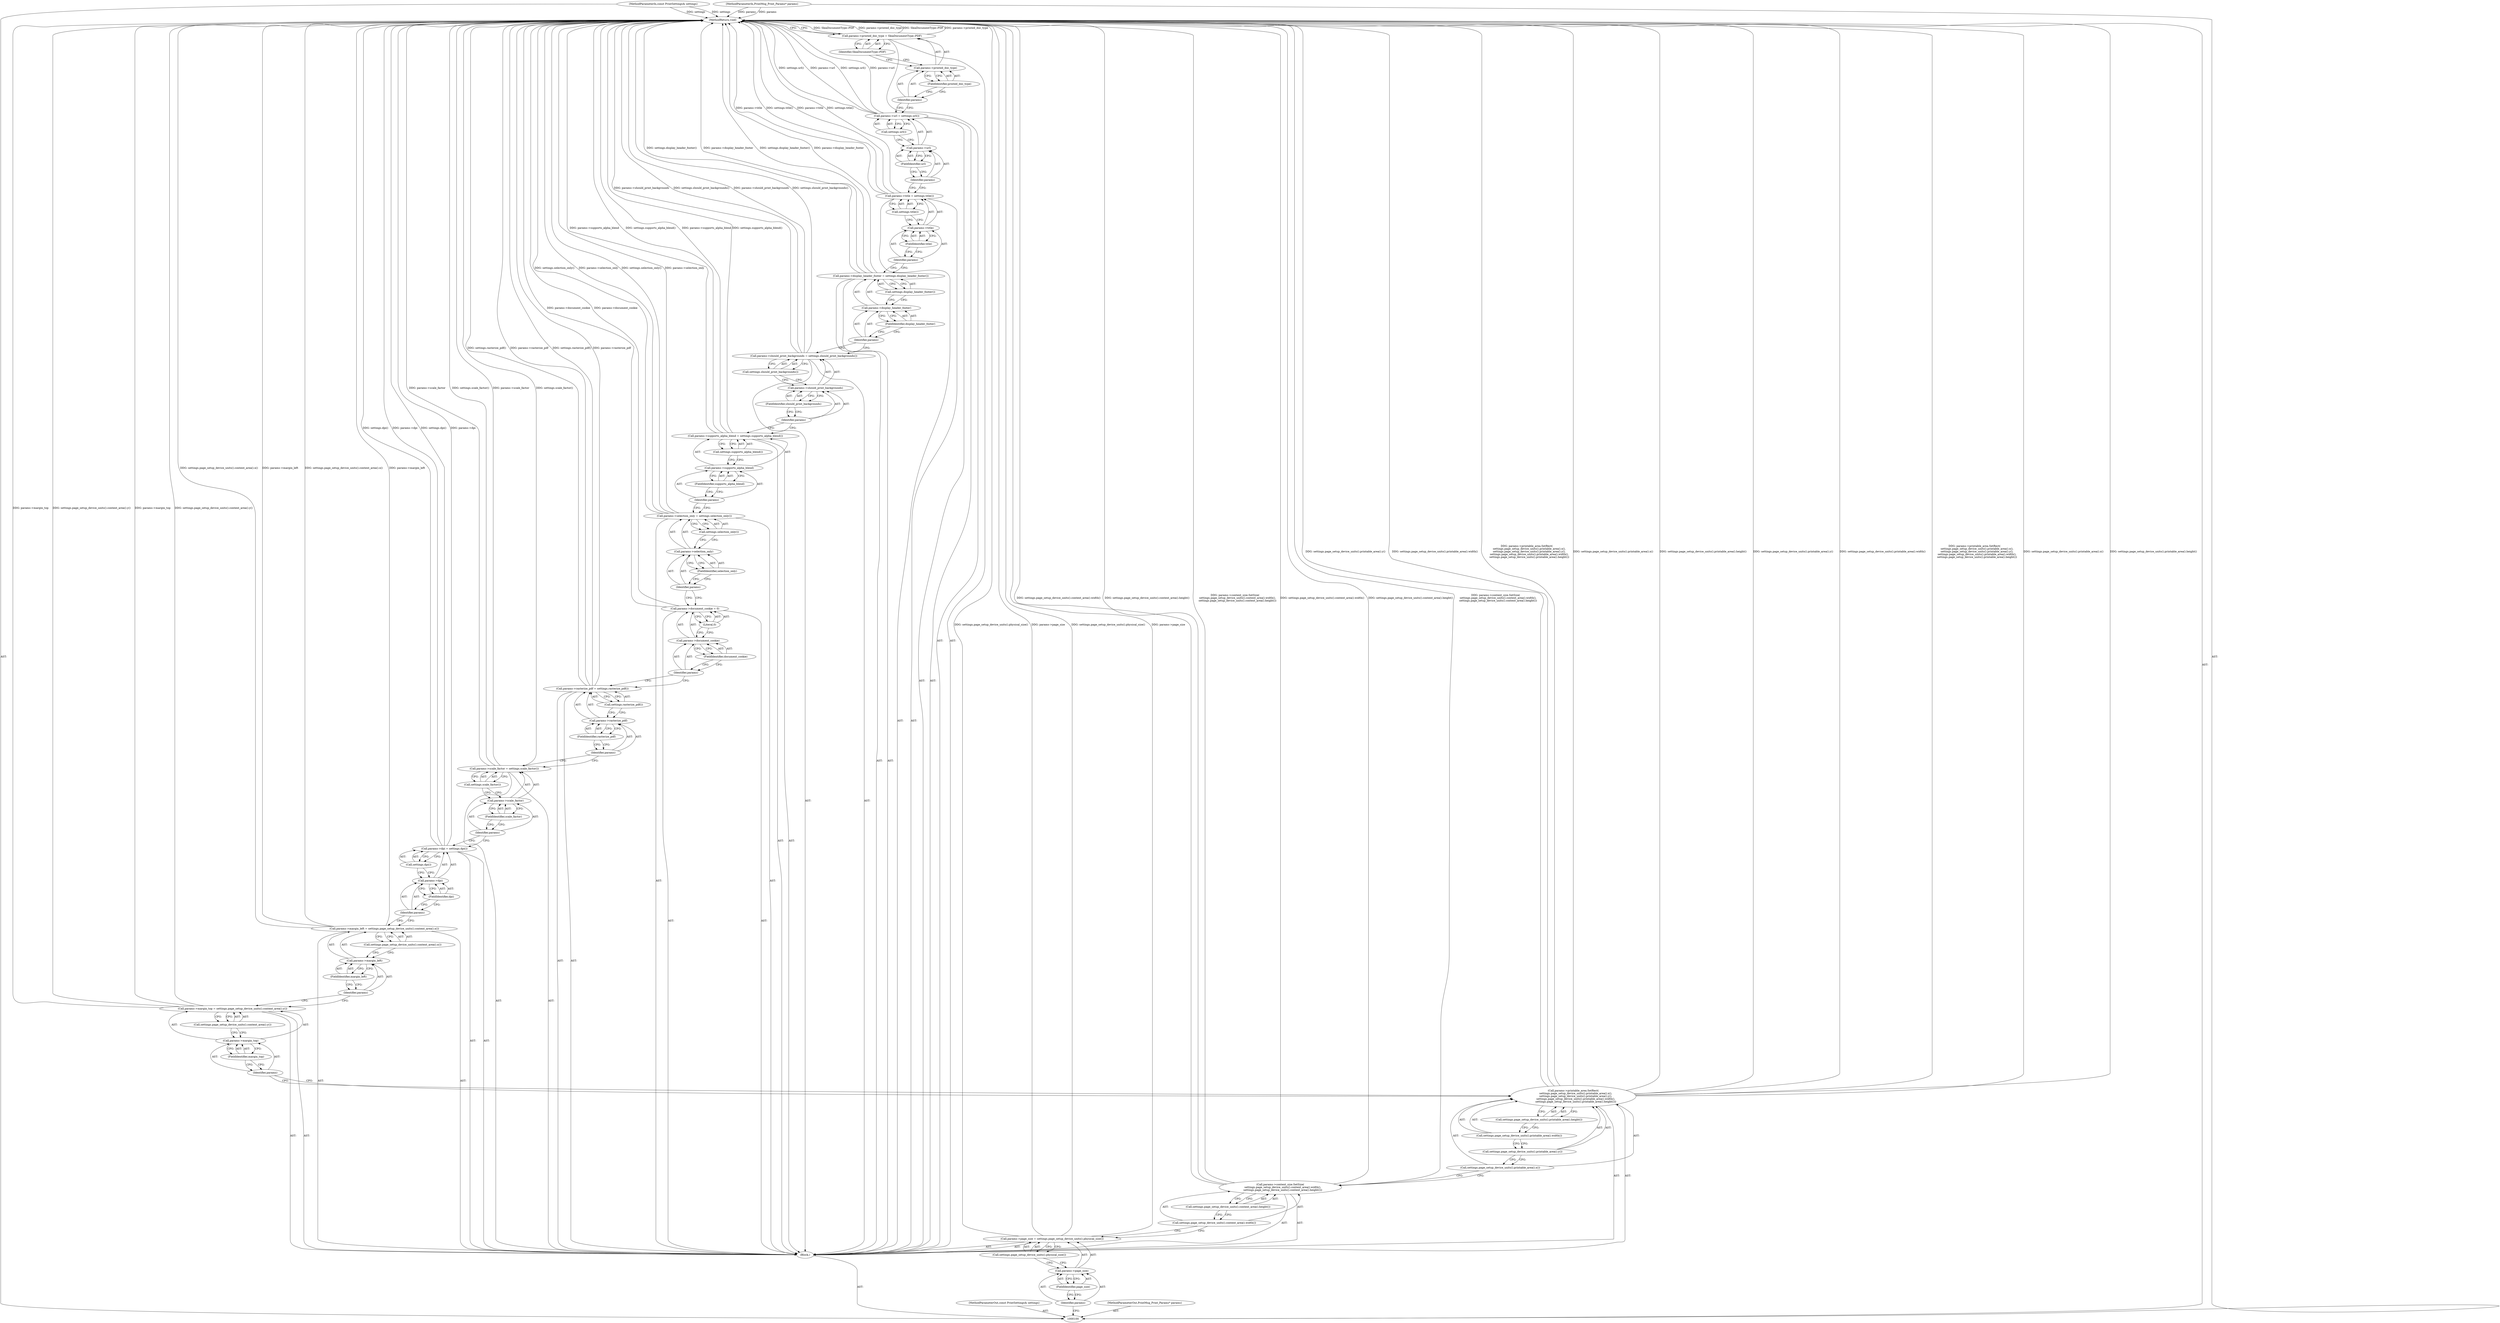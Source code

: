 digraph "1_Chrome_9c391ac04f9ac478c8b0e43b359c2b43a6c892ab_7" {
"1000182" [label="(MethodReturn,void)"];
"1000101" [label="(MethodParameterIn,const PrintSettings& settings)"];
"1000265" [label="(MethodParameterOut,const PrintSettings& settings)"];
"1000115" [label="(Call,settings.page_setup_device_units().printable_area().width())"];
"1000116" [label="(Call,settings.page_setup_device_units().printable_area().height())"];
"1000120" [label="(FieldIdentifier,margin_top)"];
"1000117" [label="(Call,params->margin_top = settings.page_setup_device_units().content_area().y())"];
"1000118" [label="(Call,params->margin_top)"];
"1000119" [label="(Identifier,params)"];
"1000121" [label="(Call,settings.page_setup_device_units().content_area().y())"];
"1000125" [label="(FieldIdentifier,margin_left)"];
"1000122" [label="(Call,params->margin_left = settings.page_setup_device_units().content_area().x())"];
"1000123" [label="(Call,params->margin_left)"];
"1000124" [label="(Identifier,params)"];
"1000126" [label="(Call,settings.page_setup_device_units().content_area().x())"];
"1000130" [label="(FieldIdentifier,dpi)"];
"1000131" [label="(Call,settings.dpi())"];
"1000127" [label="(Call,params->dpi = settings.dpi())"];
"1000128" [label="(Call,params->dpi)"];
"1000129" [label="(Identifier,params)"];
"1000135" [label="(FieldIdentifier,scale_factor)"];
"1000132" [label="(Call,params->scale_factor = settings.scale_factor())"];
"1000133" [label="(Call,params->scale_factor)"];
"1000134" [label="(Identifier,params)"];
"1000136" [label="(Call,settings.scale_factor())"];
"1000140" [label="(FieldIdentifier,rasterize_pdf)"];
"1000137" [label="(Call,params->rasterize_pdf = settings.rasterize_pdf())"];
"1000138" [label="(Call,params->rasterize_pdf)"];
"1000139" [label="(Identifier,params)"];
"1000141" [label="(Call,settings.rasterize_pdf())"];
"1000145" [label="(FieldIdentifier,document_cookie)"];
"1000142" [label="(Call,params->document_cookie = 0)"];
"1000143" [label="(Call,params->document_cookie)"];
"1000144" [label="(Identifier,params)"];
"1000146" [label="(Literal,0)"];
"1000150" [label="(FieldIdentifier,selection_only)"];
"1000147" [label="(Call,params->selection_only = settings.selection_only())"];
"1000148" [label="(Call,params->selection_only)"];
"1000149" [label="(Identifier,params)"];
"1000151" [label="(Call,settings.selection_only())"];
"1000155" [label="(FieldIdentifier,supports_alpha_blend)"];
"1000152" [label="(Call,params->supports_alpha_blend = settings.supports_alpha_blend())"];
"1000153" [label="(Call,params->supports_alpha_blend)"];
"1000154" [label="(Identifier,params)"];
"1000156" [label="(Call,settings.supports_alpha_blend())"];
"1000102" [label="(MethodParameterIn,PrintMsg_Print_Params* params)"];
"1000266" [label="(MethodParameterOut,PrintMsg_Print_Params* params)"];
"1000103" [label="(Block,)"];
"1000160" [label="(FieldIdentifier,should_print_backgrounds)"];
"1000157" [label="(Call,params->should_print_backgrounds = settings.should_print_backgrounds())"];
"1000158" [label="(Call,params->should_print_backgrounds)"];
"1000159" [label="(Identifier,params)"];
"1000161" [label="(Call,settings.should_print_backgrounds())"];
"1000165" [label="(FieldIdentifier,display_header_footer)"];
"1000162" [label="(Call,params->display_header_footer = settings.display_header_footer())"];
"1000163" [label="(Call,params->display_header_footer)"];
"1000164" [label="(Identifier,params)"];
"1000166" [label="(Call,settings.display_header_footer())"];
"1000170" [label="(FieldIdentifier,title)"];
"1000171" [label="(Call,settings.title())"];
"1000167" [label="(Call,params->title = settings.title())"];
"1000168" [label="(Call,params->title)"];
"1000169" [label="(Identifier,params)"];
"1000175" [label="(FieldIdentifier,url)"];
"1000176" [label="(Call,settings.url())"];
"1000172" [label="(Call,params->url = settings.url())"];
"1000173" [label="(Call,params->url)"];
"1000174" [label="(Identifier,params)"];
"1000180" [label="(FieldIdentifier,printed_doc_type)"];
"1000177" [label="(Call,params->printed_doc_type = SkiaDocumentType::PDF)"];
"1000178" [label="(Call,params->printed_doc_type)"];
"1000179" [label="(Identifier,params)"];
"1000181" [label="(Identifier,SkiaDocumentType::PDF)"];
"1000107" [label="(FieldIdentifier,page_size)"];
"1000108" [label="(Call,settings.page_setup_device_units().physical_size())"];
"1000104" [label="(Call,params->page_size = settings.page_setup_device_units().physical_size())"];
"1000105" [label="(Call,params->page_size)"];
"1000106" [label="(Identifier,params)"];
"1000109" [label="(Call,params->content_size.SetSize(\n      settings.page_setup_device_units().content_area().width(),\n      settings.page_setup_device_units().content_area().height()))"];
"1000110" [label="(Call,settings.page_setup_device_units().content_area().width())"];
"1000111" [label="(Call,settings.page_setup_device_units().content_area().height())"];
"1000112" [label="(Call,params->printable_area.SetRect(\n      settings.page_setup_device_units().printable_area().x(),\n      settings.page_setup_device_units().printable_area().y(),\n      settings.page_setup_device_units().printable_area().width(),\n      settings.page_setup_device_units().printable_area().height()))"];
"1000113" [label="(Call,settings.page_setup_device_units().printable_area().x())"];
"1000114" [label="(Call,settings.page_setup_device_units().printable_area().y())"];
"1000182" -> "1000100"  [label="AST: "];
"1000182" -> "1000177"  [label="CFG: "];
"1000104" -> "1000182"  [label="DDG: settings.page_setup_device_units().physical_size()"];
"1000104" -> "1000182"  [label="DDG: params->page_size"];
"1000147" -> "1000182"  [label="DDG: settings.selection_only()"];
"1000147" -> "1000182"  [label="DDG: params->selection_only"];
"1000112" -> "1000182"  [label="DDG: settings.page_setup_device_units().printable_area().y()"];
"1000112" -> "1000182"  [label="DDG: settings.page_setup_device_units().printable_area().width()"];
"1000112" -> "1000182"  [label="DDG: params->printable_area.SetRect(\n      settings.page_setup_device_units().printable_area().x(),\n      settings.page_setup_device_units().printable_area().y(),\n      settings.page_setup_device_units().printable_area().width(),\n      settings.page_setup_device_units().printable_area().height())"];
"1000112" -> "1000182"  [label="DDG: settings.page_setup_device_units().printable_area().x()"];
"1000112" -> "1000182"  [label="DDG: settings.page_setup_device_units().printable_area().height()"];
"1000177" -> "1000182"  [label="DDG: SkiaDocumentType::PDF"];
"1000177" -> "1000182"  [label="DDG: params->printed_doc_type"];
"1000117" -> "1000182"  [label="DDG: params->margin_top"];
"1000117" -> "1000182"  [label="DDG: settings.page_setup_device_units().content_area().y()"];
"1000127" -> "1000182"  [label="DDG: settings.dpi()"];
"1000127" -> "1000182"  [label="DDG: params->dpi"];
"1000167" -> "1000182"  [label="DDG: params->title"];
"1000167" -> "1000182"  [label="DDG: settings.title()"];
"1000122" -> "1000182"  [label="DDG: settings.page_setup_device_units().content_area().x()"];
"1000122" -> "1000182"  [label="DDG: params->margin_left"];
"1000137" -> "1000182"  [label="DDG: settings.rasterize_pdf()"];
"1000137" -> "1000182"  [label="DDG: params->rasterize_pdf"];
"1000162" -> "1000182"  [label="DDG: settings.display_header_footer()"];
"1000162" -> "1000182"  [label="DDG: params->display_header_footer"];
"1000157" -> "1000182"  [label="DDG: params->should_print_backgrounds"];
"1000157" -> "1000182"  [label="DDG: settings.should_print_backgrounds()"];
"1000172" -> "1000182"  [label="DDG: settings.url()"];
"1000172" -> "1000182"  [label="DDG: params->url"];
"1000152" -> "1000182"  [label="DDG: params->supports_alpha_blend"];
"1000152" -> "1000182"  [label="DDG: settings.supports_alpha_blend()"];
"1000132" -> "1000182"  [label="DDG: params->scale_factor"];
"1000132" -> "1000182"  [label="DDG: settings.scale_factor()"];
"1000102" -> "1000182"  [label="DDG: params"];
"1000101" -> "1000182"  [label="DDG: settings"];
"1000109" -> "1000182"  [label="DDG: settings.page_setup_device_units().content_area().width()"];
"1000109" -> "1000182"  [label="DDG: settings.page_setup_device_units().content_area().height()"];
"1000109" -> "1000182"  [label="DDG: params->content_size.SetSize(\n      settings.page_setup_device_units().content_area().width(),\n      settings.page_setup_device_units().content_area().height())"];
"1000142" -> "1000182"  [label="DDG: params->document_cookie"];
"1000101" -> "1000100"  [label="AST: "];
"1000101" -> "1000182"  [label="DDG: settings"];
"1000265" -> "1000100"  [label="AST: "];
"1000115" -> "1000112"  [label="AST: "];
"1000115" -> "1000114"  [label="CFG: "];
"1000116" -> "1000115"  [label="CFG: "];
"1000116" -> "1000112"  [label="AST: "];
"1000116" -> "1000115"  [label="CFG: "];
"1000112" -> "1000116"  [label="CFG: "];
"1000120" -> "1000118"  [label="AST: "];
"1000120" -> "1000119"  [label="CFG: "];
"1000118" -> "1000120"  [label="CFG: "];
"1000117" -> "1000103"  [label="AST: "];
"1000117" -> "1000121"  [label="CFG: "];
"1000118" -> "1000117"  [label="AST: "];
"1000121" -> "1000117"  [label="AST: "];
"1000124" -> "1000117"  [label="CFG: "];
"1000117" -> "1000182"  [label="DDG: params->margin_top"];
"1000117" -> "1000182"  [label="DDG: settings.page_setup_device_units().content_area().y()"];
"1000118" -> "1000117"  [label="AST: "];
"1000118" -> "1000120"  [label="CFG: "];
"1000119" -> "1000118"  [label="AST: "];
"1000120" -> "1000118"  [label="AST: "];
"1000121" -> "1000118"  [label="CFG: "];
"1000119" -> "1000118"  [label="AST: "];
"1000119" -> "1000112"  [label="CFG: "];
"1000120" -> "1000119"  [label="CFG: "];
"1000121" -> "1000117"  [label="AST: "];
"1000121" -> "1000118"  [label="CFG: "];
"1000117" -> "1000121"  [label="CFG: "];
"1000125" -> "1000123"  [label="AST: "];
"1000125" -> "1000124"  [label="CFG: "];
"1000123" -> "1000125"  [label="CFG: "];
"1000122" -> "1000103"  [label="AST: "];
"1000122" -> "1000126"  [label="CFG: "];
"1000123" -> "1000122"  [label="AST: "];
"1000126" -> "1000122"  [label="AST: "];
"1000129" -> "1000122"  [label="CFG: "];
"1000122" -> "1000182"  [label="DDG: settings.page_setup_device_units().content_area().x()"];
"1000122" -> "1000182"  [label="DDG: params->margin_left"];
"1000123" -> "1000122"  [label="AST: "];
"1000123" -> "1000125"  [label="CFG: "];
"1000124" -> "1000123"  [label="AST: "];
"1000125" -> "1000123"  [label="AST: "];
"1000126" -> "1000123"  [label="CFG: "];
"1000124" -> "1000123"  [label="AST: "];
"1000124" -> "1000117"  [label="CFG: "];
"1000125" -> "1000124"  [label="CFG: "];
"1000126" -> "1000122"  [label="AST: "];
"1000126" -> "1000123"  [label="CFG: "];
"1000122" -> "1000126"  [label="CFG: "];
"1000130" -> "1000128"  [label="AST: "];
"1000130" -> "1000129"  [label="CFG: "];
"1000128" -> "1000130"  [label="CFG: "];
"1000131" -> "1000127"  [label="AST: "];
"1000131" -> "1000128"  [label="CFG: "];
"1000127" -> "1000131"  [label="CFG: "];
"1000127" -> "1000103"  [label="AST: "];
"1000127" -> "1000131"  [label="CFG: "];
"1000128" -> "1000127"  [label="AST: "];
"1000131" -> "1000127"  [label="AST: "];
"1000134" -> "1000127"  [label="CFG: "];
"1000127" -> "1000182"  [label="DDG: settings.dpi()"];
"1000127" -> "1000182"  [label="DDG: params->dpi"];
"1000128" -> "1000127"  [label="AST: "];
"1000128" -> "1000130"  [label="CFG: "];
"1000129" -> "1000128"  [label="AST: "];
"1000130" -> "1000128"  [label="AST: "];
"1000131" -> "1000128"  [label="CFG: "];
"1000129" -> "1000128"  [label="AST: "];
"1000129" -> "1000122"  [label="CFG: "];
"1000130" -> "1000129"  [label="CFG: "];
"1000135" -> "1000133"  [label="AST: "];
"1000135" -> "1000134"  [label="CFG: "];
"1000133" -> "1000135"  [label="CFG: "];
"1000132" -> "1000103"  [label="AST: "];
"1000132" -> "1000136"  [label="CFG: "];
"1000133" -> "1000132"  [label="AST: "];
"1000136" -> "1000132"  [label="AST: "];
"1000139" -> "1000132"  [label="CFG: "];
"1000132" -> "1000182"  [label="DDG: params->scale_factor"];
"1000132" -> "1000182"  [label="DDG: settings.scale_factor()"];
"1000133" -> "1000132"  [label="AST: "];
"1000133" -> "1000135"  [label="CFG: "];
"1000134" -> "1000133"  [label="AST: "];
"1000135" -> "1000133"  [label="AST: "];
"1000136" -> "1000133"  [label="CFG: "];
"1000134" -> "1000133"  [label="AST: "];
"1000134" -> "1000127"  [label="CFG: "];
"1000135" -> "1000134"  [label="CFG: "];
"1000136" -> "1000132"  [label="AST: "];
"1000136" -> "1000133"  [label="CFG: "];
"1000132" -> "1000136"  [label="CFG: "];
"1000140" -> "1000138"  [label="AST: "];
"1000140" -> "1000139"  [label="CFG: "];
"1000138" -> "1000140"  [label="CFG: "];
"1000137" -> "1000103"  [label="AST: "];
"1000137" -> "1000141"  [label="CFG: "];
"1000138" -> "1000137"  [label="AST: "];
"1000141" -> "1000137"  [label="AST: "];
"1000144" -> "1000137"  [label="CFG: "];
"1000137" -> "1000182"  [label="DDG: settings.rasterize_pdf()"];
"1000137" -> "1000182"  [label="DDG: params->rasterize_pdf"];
"1000138" -> "1000137"  [label="AST: "];
"1000138" -> "1000140"  [label="CFG: "];
"1000139" -> "1000138"  [label="AST: "];
"1000140" -> "1000138"  [label="AST: "];
"1000141" -> "1000138"  [label="CFG: "];
"1000139" -> "1000138"  [label="AST: "];
"1000139" -> "1000132"  [label="CFG: "];
"1000140" -> "1000139"  [label="CFG: "];
"1000141" -> "1000137"  [label="AST: "];
"1000141" -> "1000138"  [label="CFG: "];
"1000137" -> "1000141"  [label="CFG: "];
"1000145" -> "1000143"  [label="AST: "];
"1000145" -> "1000144"  [label="CFG: "];
"1000143" -> "1000145"  [label="CFG: "];
"1000142" -> "1000103"  [label="AST: "];
"1000142" -> "1000146"  [label="CFG: "];
"1000143" -> "1000142"  [label="AST: "];
"1000146" -> "1000142"  [label="AST: "];
"1000149" -> "1000142"  [label="CFG: "];
"1000142" -> "1000182"  [label="DDG: params->document_cookie"];
"1000143" -> "1000142"  [label="AST: "];
"1000143" -> "1000145"  [label="CFG: "];
"1000144" -> "1000143"  [label="AST: "];
"1000145" -> "1000143"  [label="AST: "];
"1000146" -> "1000143"  [label="CFG: "];
"1000144" -> "1000143"  [label="AST: "];
"1000144" -> "1000137"  [label="CFG: "];
"1000145" -> "1000144"  [label="CFG: "];
"1000146" -> "1000142"  [label="AST: "];
"1000146" -> "1000143"  [label="CFG: "];
"1000142" -> "1000146"  [label="CFG: "];
"1000150" -> "1000148"  [label="AST: "];
"1000150" -> "1000149"  [label="CFG: "];
"1000148" -> "1000150"  [label="CFG: "];
"1000147" -> "1000103"  [label="AST: "];
"1000147" -> "1000151"  [label="CFG: "];
"1000148" -> "1000147"  [label="AST: "];
"1000151" -> "1000147"  [label="AST: "];
"1000154" -> "1000147"  [label="CFG: "];
"1000147" -> "1000182"  [label="DDG: settings.selection_only()"];
"1000147" -> "1000182"  [label="DDG: params->selection_only"];
"1000148" -> "1000147"  [label="AST: "];
"1000148" -> "1000150"  [label="CFG: "];
"1000149" -> "1000148"  [label="AST: "];
"1000150" -> "1000148"  [label="AST: "];
"1000151" -> "1000148"  [label="CFG: "];
"1000149" -> "1000148"  [label="AST: "];
"1000149" -> "1000142"  [label="CFG: "];
"1000150" -> "1000149"  [label="CFG: "];
"1000151" -> "1000147"  [label="AST: "];
"1000151" -> "1000148"  [label="CFG: "];
"1000147" -> "1000151"  [label="CFG: "];
"1000155" -> "1000153"  [label="AST: "];
"1000155" -> "1000154"  [label="CFG: "];
"1000153" -> "1000155"  [label="CFG: "];
"1000152" -> "1000103"  [label="AST: "];
"1000152" -> "1000156"  [label="CFG: "];
"1000153" -> "1000152"  [label="AST: "];
"1000156" -> "1000152"  [label="AST: "];
"1000159" -> "1000152"  [label="CFG: "];
"1000152" -> "1000182"  [label="DDG: params->supports_alpha_blend"];
"1000152" -> "1000182"  [label="DDG: settings.supports_alpha_blend()"];
"1000153" -> "1000152"  [label="AST: "];
"1000153" -> "1000155"  [label="CFG: "];
"1000154" -> "1000153"  [label="AST: "];
"1000155" -> "1000153"  [label="AST: "];
"1000156" -> "1000153"  [label="CFG: "];
"1000154" -> "1000153"  [label="AST: "];
"1000154" -> "1000147"  [label="CFG: "];
"1000155" -> "1000154"  [label="CFG: "];
"1000156" -> "1000152"  [label="AST: "];
"1000156" -> "1000153"  [label="CFG: "];
"1000152" -> "1000156"  [label="CFG: "];
"1000102" -> "1000100"  [label="AST: "];
"1000102" -> "1000182"  [label="DDG: params"];
"1000266" -> "1000100"  [label="AST: "];
"1000103" -> "1000100"  [label="AST: "];
"1000104" -> "1000103"  [label="AST: "];
"1000109" -> "1000103"  [label="AST: "];
"1000112" -> "1000103"  [label="AST: "];
"1000117" -> "1000103"  [label="AST: "];
"1000122" -> "1000103"  [label="AST: "];
"1000127" -> "1000103"  [label="AST: "];
"1000132" -> "1000103"  [label="AST: "];
"1000137" -> "1000103"  [label="AST: "];
"1000142" -> "1000103"  [label="AST: "];
"1000147" -> "1000103"  [label="AST: "];
"1000152" -> "1000103"  [label="AST: "];
"1000157" -> "1000103"  [label="AST: "];
"1000162" -> "1000103"  [label="AST: "];
"1000167" -> "1000103"  [label="AST: "];
"1000172" -> "1000103"  [label="AST: "];
"1000177" -> "1000103"  [label="AST: "];
"1000160" -> "1000158"  [label="AST: "];
"1000160" -> "1000159"  [label="CFG: "];
"1000158" -> "1000160"  [label="CFG: "];
"1000157" -> "1000103"  [label="AST: "];
"1000157" -> "1000161"  [label="CFG: "];
"1000158" -> "1000157"  [label="AST: "];
"1000161" -> "1000157"  [label="AST: "];
"1000164" -> "1000157"  [label="CFG: "];
"1000157" -> "1000182"  [label="DDG: params->should_print_backgrounds"];
"1000157" -> "1000182"  [label="DDG: settings.should_print_backgrounds()"];
"1000158" -> "1000157"  [label="AST: "];
"1000158" -> "1000160"  [label="CFG: "];
"1000159" -> "1000158"  [label="AST: "];
"1000160" -> "1000158"  [label="AST: "];
"1000161" -> "1000158"  [label="CFG: "];
"1000159" -> "1000158"  [label="AST: "];
"1000159" -> "1000152"  [label="CFG: "];
"1000160" -> "1000159"  [label="CFG: "];
"1000161" -> "1000157"  [label="AST: "];
"1000161" -> "1000158"  [label="CFG: "];
"1000157" -> "1000161"  [label="CFG: "];
"1000165" -> "1000163"  [label="AST: "];
"1000165" -> "1000164"  [label="CFG: "];
"1000163" -> "1000165"  [label="CFG: "];
"1000162" -> "1000103"  [label="AST: "];
"1000162" -> "1000166"  [label="CFG: "];
"1000163" -> "1000162"  [label="AST: "];
"1000166" -> "1000162"  [label="AST: "];
"1000169" -> "1000162"  [label="CFG: "];
"1000162" -> "1000182"  [label="DDG: settings.display_header_footer()"];
"1000162" -> "1000182"  [label="DDG: params->display_header_footer"];
"1000163" -> "1000162"  [label="AST: "];
"1000163" -> "1000165"  [label="CFG: "];
"1000164" -> "1000163"  [label="AST: "];
"1000165" -> "1000163"  [label="AST: "];
"1000166" -> "1000163"  [label="CFG: "];
"1000164" -> "1000163"  [label="AST: "];
"1000164" -> "1000157"  [label="CFG: "];
"1000165" -> "1000164"  [label="CFG: "];
"1000166" -> "1000162"  [label="AST: "];
"1000166" -> "1000163"  [label="CFG: "];
"1000162" -> "1000166"  [label="CFG: "];
"1000170" -> "1000168"  [label="AST: "];
"1000170" -> "1000169"  [label="CFG: "];
"1000168" -> "1000170"  [label="CFG: "];
"1000171" -> "1000167"  [label="AST: "];
"1000171" -> "1000168"  [label="CFG: "];
"1000167" -> "1000171"  [label="CFG: "];
"1000167" -> "1000103"  [label="AST: "];
"1000167" -> "1000171"  [label="CFG: "];
"1000168" -> "1000167"  [label="AST: "];
"1000171" -> "1000167"  [label="AST: "];
"1000174" -> "1000167"  [label="CFG: "];
"1000167" -> "1000182"  [label="DDG: params->title"];
"1000167" -> "1000182"  [label="DDG: settings.title()"];
"1000168" -> "1000167"  [label="AST: "];
"1000168" -> "1000170"  [label="CFG: "];
"1000169" -> "1000168"  [label="AST: "];
"1000170" -> "1000168"  [label="AST: "];
"1000171" -> "1000168"  [label="CFG: "];
"1000169" -> "1000168"  [label="AST: "];
"1000169" -> "1000162"  [label="CFG: "];
"1000170" -> "1000169"  [label="CFG: "];
"1000175" -> "1000173"  [label="AST: "];
"1000175" -> "1000174"  [label="CFG: "];
"1000173" -> "1000175"  [label="CFG: "];
"1000176" -> "1000172"  [label="AST: "];
"1000176" -> "1000173"  [label="CFG: "];
"1000172" -> "1000176"  [label="CFG: "];
"1000172" -> "1000103"  [label="AST: "];
"1000172" -> "1000176"  [label="CFG: "];
"1000173" -> "1000172"  [label="AST: "];
"1000176" -> "1000172"  [label="AST: "];
"1000179" -> "1000172"  [label="CFG: "];
"1000172" -> "1000182"  [label="DDG: settings.url()"];
"1000172" -> "1000182"  [label="DDG: params->url"];
"1000173" -> "1000172"  [label="AST: "];
"1000173" -> "1000175"  [label="CFG: "];
"1000174" -> "1000173"  [label="AST: "];
"1000175" -> "1000173"  [label="AST: "];
"1000176" -> "1000173"  [label="CFG: "];
"1000174" -> "1000173"  [label="AST: "];
"1000174" -> "1000167"  [label="CFG: "];
"1000175" -> "1000174"  [label="CFG: "];
"1000180" -> "1000178"  [label="AST: "];
"1000180" -> "1000179"  [label="CFG: "];
"1000178" -> "1000180"  [label="CFG: "];
"1000177" -> "1000103"  [label="AST: "];
"1000177" -> "1000181"  [label="CFG: "];
"1000178" -> "1000177"  [label="AST: "];
"1000181" -> "1000177"  [label="AST: "];
"1000182" -> "1000177"  [label="CFG: "];
"1000177" -> "1000182"  [label="DDG: SkiaDocumentType::PDF"];
"1000177" -> "1000182"  [label="DDG: params->printed_doc_type"];
"1000178" -> "1000177"  [label="AST: "];
"1000178" -> "1000180"  [label="CFG: "];
"1000179" -> "1000178"  [label="AST: "];
"1000180" -> "1000178"  [label="AST: "];
"1000181" -> "1000178"  [label="CFG: "];
"1000179" -> "1000178"  [label="AST: "];
"1000179" -> "1000172"  [label="CFG: "];
"1000180" -> "1000179"  [label="CFG: "];
"1000181" -> "1000177"  [label="AST: "];
"1000181" -> "1000178"  [label="CFG: "];
"1000177" -> "1000181"  [label="CFG: "];
"1000107" -> "1000105"  [label="AST: "];
"1000107" -> "1000106"  [label="CFG: "];
"1000105" -> "1000107"  [label="CFG: "];
"1000108" -> "1000104"  [label="AST: "];
"1000108" -> "1000105"  [label="CFG: "];
"1000104" -> "1000108"  [label="CFG: "];
"1000104" -> "1000103"  [label="AST: "];
"1000104" -> "1000108"  [label="CFG: "];
"1000105" -> "1000104"  [label="AST: "];
"1000108" -> "1000104"  [label="AST: "];
"1000110" -> "1000104"  [label="CFG: "];
"1000104" -> "1000182"  [label="DDG: settings.page_setup_device_units().physical_size()"];
"1000104" -> "1000182"  [label="DDG: params->page_size"];
"1000105" -> "1000104"  [label="AST: "];
"1000105" -> "1000107"  [label="CFG: "];
"1000106" -> "1000105"  [label="AST: "];
"1000107" -> "1000105"  [label="AST: "];
"1000108" -> "1000105"  [label="CFG: "];
"1000106" -> "1000105"  [label="AST: "];
"1000106" -> "1000100"  [label="CFG: "];
"1000107" -> "1000106"  [label="CFG: "];
"1000109" -> "1000103"  [label="AST: "];
"1000109" -> "1000111"  [label="CFG: "];
"1000110" -> "1000109"  [label="AST: "];
"1000111" -> "1000109"  [label="AST: "];
"1000113" -> "1000109"  [label="CFG: "];
"1000109" -> "1000182"  [label="DDG: settings.page_setup_device_units().content_area().width()"];
"1000109" -> "1000182"  [label="DDG: settings.page_setup_device_units().content_area().height()"];
"1000109" -> "1000182"  [label="DDG: params->content_size.SetSize(\n      settings.page_setup_device_units().content_area().width(),\n      settings.page_setup_device_units().content_area().height())"];
"1000110" -> "1000109"  [label="AST: "];
"1000110" -> "1000104"  [label="CFG: "];
"1000111" -> "1000110"  [label="CFG: "];
"1000111" -> "1000109"  [label="AST: "];
"1000111" -> "1000110"  [label="CFG: "];
"1000109" -> "1000111"  [label="CFG: "];
"1000112" -> "1000103"  [label="AST: "];
"1000112" -> "1000116"  [label="CFG: "];
"1000113" -> "1000112"  [label="AST: "];
"1000114" -> "1000112"  [label="AST: "];
"1000115" -> "1000112"  [label="AST: "];
"1000116" -> "1000112"  [label="AST: "];
"1000119" -> "1000112"  [label="CFG: "];
"1000112" -> "1000182"  [label="DDG: settings.page_setup_device_units().printable_area().y()"];
"1000112" -> "1000182"  [label="DDG: settings.page_setup_device_units().printable_area().width()"];
"1000112" -> "1000182"  [label="DDG: params->printable_area.SetRect(\n      settings.page_setup_device_units().printable_area().x(),\n      settings.page_setup_device_units().printable_area().y(),\n      settings.page_setup_device_units().printable_area().width(),\n      settings.page_setup_device_units().printable_area().height())"];
"1000112" -> "1000182"  [label="DDG: settings.page_setup_device_units().printable_area().x()"];
"1000112" -> "1000182"  [label="DDG: settings.page_setup_device_units().printable_area().height()"];
"1000113" -> "1000112"  [label="AST: "];
"1000113" -> "1000109"  [label="CFG: "];
"1000114" -> "1000113"  [label="CFG: "];
"1000114" -> "1000112"  [label="AST: "];
"1000114" -> "1000113"  [label="CFG: "];
"1000115" -> "1000114"  [label="CFG: "];
}
